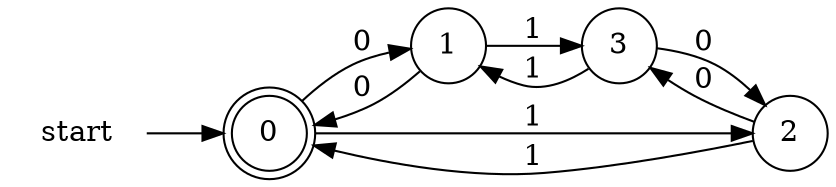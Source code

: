 digraph finite_state_machine {
	rankdir=LR;
	node [color = white]; start;
	node [color = black, shape = doublecircle]; 0;
	node [color = black, shape = circle];
	start -> 0;
	0 -> 1 [ label = "0" ];
	0 -> 2 [ label = "1" ];
	1 -> 0 [ label = "0" ];
	1 -> 3 [ label = "1" ];
	2 -> 0 [ label = "1" ];
	2 -> 3 [ label = "0" ];
	3 -> 1 [ label = "1" ];
	3 -> 2 [ label = "0" ];
}
